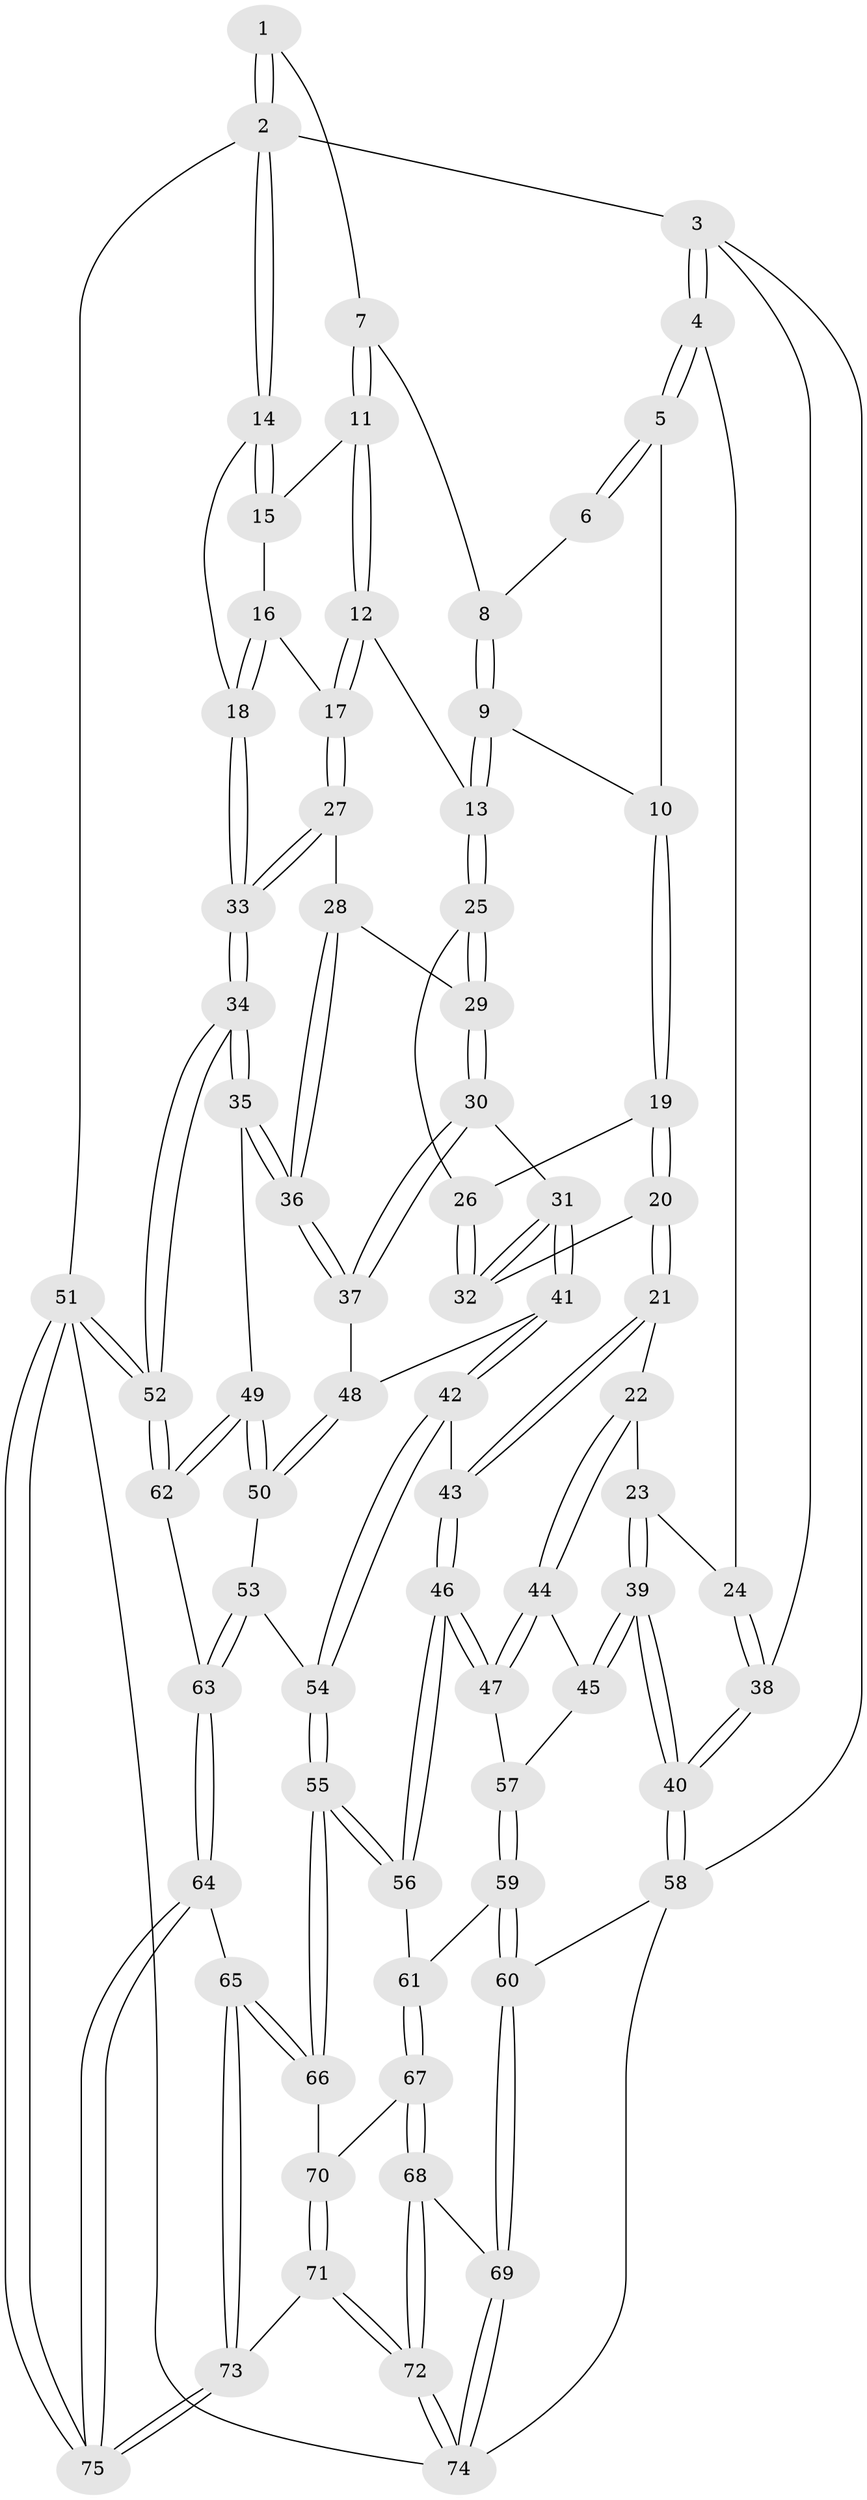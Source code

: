 // Generated by graph-tools (version 1.1) at 2025/51/03/09/25 03:51:10]
// undirected, 75 vertices, 184 edges
graph export_dot {
graph [start="1"]
  node [color=gray90,style=filled];
  1 [pos="+0.8296928617758713+0"];
  2 [pos="+1+0"];
  3 [pos="+0+0"];
  4 [pos="+0.21307601566103024+0"];
  5 [pos="+0.3377022448345765+0"];
  6 [pos="+0.6422841171933146+0"];
  7 [pos="+0.8047868712140798+0.0036327565701728096"];
  8 [pos="+0.6779198772668118+0.03798341885991541"];
  9 [pos="+0.6216284892490651+0.11544403659111199"];
  10 [pos="+0.5123801061971668+0.07124901449206253"];
  11 [pos="+0.8057073386615868+0.04235162851993934"];
  12 [pos="+0.7247667566223311+0.14902448959900744"];
  13 [pos="+0.6872266186924585+0.15698466162647678"];
  14 [pos="+1+0"];
  15 [pos="+0.8566226049616119+0.08198980072076441"];
  16 [pos="+0.8990346659921601+0.1320926198116917"];
  17 [pos="+0.8186002337926646+0.23331589618015175"];
  18 [pos="+1+0.2136041738377185"];
  19 [pos="+0.49851833710592935+0.21728468088856367"];
  20 [pos="+0.4845763457814978+0.2781279286343088"];
  21 [pos="+0.46997560784937614+0.29230029504349503"];
  22 [pos="+0.25556864252724576+0.23865424405369676"];
  23 [pos="+0.22422068473518453+0.19056703426426722"];
  24 [pos="+0.22084383799349083+0.17129337361074307"];
  25 [pos="+0.674818343946409+0.19783818222078542"];
  26 [pos="+0.6591667041618962+0.22612278188962862"];
  27 [pos="+0.8193599272656954+0.23554966460254206"];
  28 [pos="+0.8175809573931834+0.24028691331716215"];
  29 [pos="+0.7430830669525358+0.29266658198569767"];
  30 [pos="+0.7171180436619287+0.3447099711643584"];
  31 [pos="+0.648186228669008+0.3336945975127426"];
  32 [pos="+0.6318623112133482+0.30439578706964304"];
  33 [pos="+1+0.334049357493546"];
  34 [pos="+1+0.4818439502745101"];
  35 [pos="+0.9007939508731437+0.5047435908300059"];
  36 [pos="+0.8295346424293407+0.42062035981589596"];
  37 [pos="+0.7603070654905714+0.3838483548430634"];
  38 [pos="+0+0.29969965108935687"];
  39 [pos="+0+0.4453452298853904"];
  40 [pos="+0+0.4624036044918004"];
  41 [pos="+0.5994914304323983+0.44713078258233724"];
  42 [pos="+0.5943259292841898+0.4514181185050933"];
  43 [pos="+0.4675031384008148+0.415155974230401"];
  44 [pos="+0.2586282795035871+0.3048442202885997"];
  45 [pos="+0.11805746421536145+0.4628139136291438"];
  46 [pos="+0.3769662837396356+0.49648773877369956"];
  47 [pos="+0.3338087301403791+0.4814373091953893"];
  48 [pos="+0.6554729749193968+0.4499815870123258"];
  49 [pos="+0.8781880429842657+0.5213505032343824"];
  50 [pos="+0.8369487147521733+0.5275019964380794"];
  51 [pos="+1+1"];
  52 [pos="+1+0.9888662615887486"];
  53 [pos="+0.6916633438569015+0.5801214363131881"];
  54 [pos="+0.6133155202432077+0.5869438018333709"];
  55 [pos="+0.5396347885606179+0.6767758925147715"];
  56 [pos="+0.39184136784200885+0.5372010016216291"];
  57 [pos="+0.2212430940343853+0.5212999641316021"];
  58 [pos="+0+0.6555810376705005"];
  59 [pos="+0.1883226987743125+0.6573070807504579"];
  60 [pos="+0.04548126273161255+0.7265458984253791"];
  61 [pos="+0.2927893298650349+0.6988320309707394"];
  62 [pos="+0.7783700686310256+0.8061525835575946"];
  63 [pos="+0.7724658006961025+0.8078897220409736"];
  64 [pos="+0.7453414664372354+0.8200652749375115"];
  65 [pos="+0.5973635677565907+0.7938784806905952"];
  66 [pos="+0.5400975593164383+0.7448761667975883"];
  67 [pos="+0.34506560971282135+0.7897836052334275"];
  68 [pos="+0.26783855262128325+0.8744162949274147"];
  69 [pos="+0.1507013905915514+0.8794221192534323"];
  70 [pos="+0.44030332231967884+0.787128777997844"];
  71 [pos="+0.4280528549811591+1"];
  72 [pos="+0.42751022137729755+1"];
  73 [pos="+0.5148007633318302+1"];
  74 [pos="+0+1"];
  75 [pos="+0.7273417609771081+1"];
  1 -- 2;
  1 -- 2;
  1 -- 7;
  2 -- 3;
  2 -- 14;
  2 -- 14;
  2 -- 51;
  3 -- 4;
  3 -- 4;
  3 -- 38;
  3 -- 58;
  4 -- 5;
  4 -- 5;
  4 -- 24;
  5 -- 6;
  5 -- 6;
  5 -- 10;
  6 -- 8;
  7 -- 8;
  7 -- 11;
  7 -- 11;
  8 -- 9;
  8 -- 9;
  9 -- 10;
  9 -- 13;
  9 -- 13;
  10 -- 19;
  10 -- 19;
  11 -- 12;
  11 -- 12;
  11 -- 15;
  12 -- 13;
  12 -- 17;
  12 -- 17;
  13 -- 25;
  13 -- 25;
  14 -- 15;
  14 -- 15;
  14 -- 18;
  15 -- 16;
  16 -- 17;
  16 -- 18;
  16 -- 18;
  17 -- 27;
  17 -- 27;
  18 -- 33;
  18 -- 33;
  19 -- 20;
  19 -- 20;
  19 -- 26;
  20 -- 21;
  20 -- 21;
  20 -- 32;
  21 -- 22;
  21 -- 43;
  21 -- 43;
  22 -- 23;
  22 -- 44;
  22 -- 44;
  23 -- 24;
  23 -- 39;
  23 -- 39;
  24 -- 38;
  24 -- 38;
  25 -- 26;
  25 -- 29;
  25 -- 29;
  26 -- 32;
  26 -- 32;
  27 -- 28;
  27 -- 33;
  27 -- 33;
  28 -- 29;
  28 -- 36;
  28 -- 36;
  29 -- 30;
  29 -- 30;
  30 -- 31;
  30 -- 37;
  30 -- 37;
  31 -- 32;
  31 -- 32;
  31 -- 41;
  31 -- 41;
  33 -- 34;
  33 -- 34;
  34 -- 35;
  34 -- 35;
  34 -- 52;
  34 -- 52;
  35 -- 36;
  35 -- 36;
  35 -- 49;
  36 -- 37;
  36 -- 37;
  37 -- 48;
  38 -- 40;
  38 -- 40;
  39 -- 40;
  39 -- 40;
  39 -- 45;
  39 -- 45;
  40 -- 58;
  40 -- 58;
  41 -- 42;
  41 -- 42;
  41 -- 48;
  42 -- 43;
  42 -- 54;
  42 -- 54;
  43 -- 46;
  43 -- 46;
  44 -- 45;
  44 -- 47;
  44 -- 47;
  45 -- 57;
  46 -- 47;
  46 -- 47;
  46 -- 56;
  46 -- 56;
  47 -- 57;
  48 -- 50;
  48 -- 50;
  49 -- 50;
  49 -- 50;
  49 -- 62;
  49 -- 62;
  50 -- 53;
  51 -- 52;
  51 -- 52;
  51 -- 75;
  51 -- 75;
  51 -- 74;
  52 -- 62;
  52 -- 62;
  53 -- 54;
  53 -- 63;
  53 -- 63;
  54 -- 55;
  54 -- 55;
  55 -- 56;
  55 -- 56;
  55 -- 66;
  55 -- 66;
  56 -- 61;
  57 -- 59;
  57 -- 59;
  58 -- 60;
  58 -- 74;
  59 -- 60;
  59 -- 60;
  59 -- 61;
  60 -- 69;
  60 -- 69;
  61 -- 67;
  61 -- 67;
  62 -- 63;
  63 -- 64;
  63 -- 64;
  64 -- 65;
  64 -- 75;
  64 -- 75;
  65 -- 66;
  65 -- 66;
  65 -- 73;
  65 -- 73;
  66 -- 70;
  67 -- 68;
  67 -- 68;
  67 -- 70;
  68 -- 69;
  68 -- 72;
  68 -- 72;
  69 -- 74;
  69 -- 74;
  70 -- 71;
  70 -- 71;
  71 -- 72;
  71 -- 72;
  71 -- 73;
  72 -- 74;
  72 -- 74;
  73 -- 75;
  73 -- 75;
}
